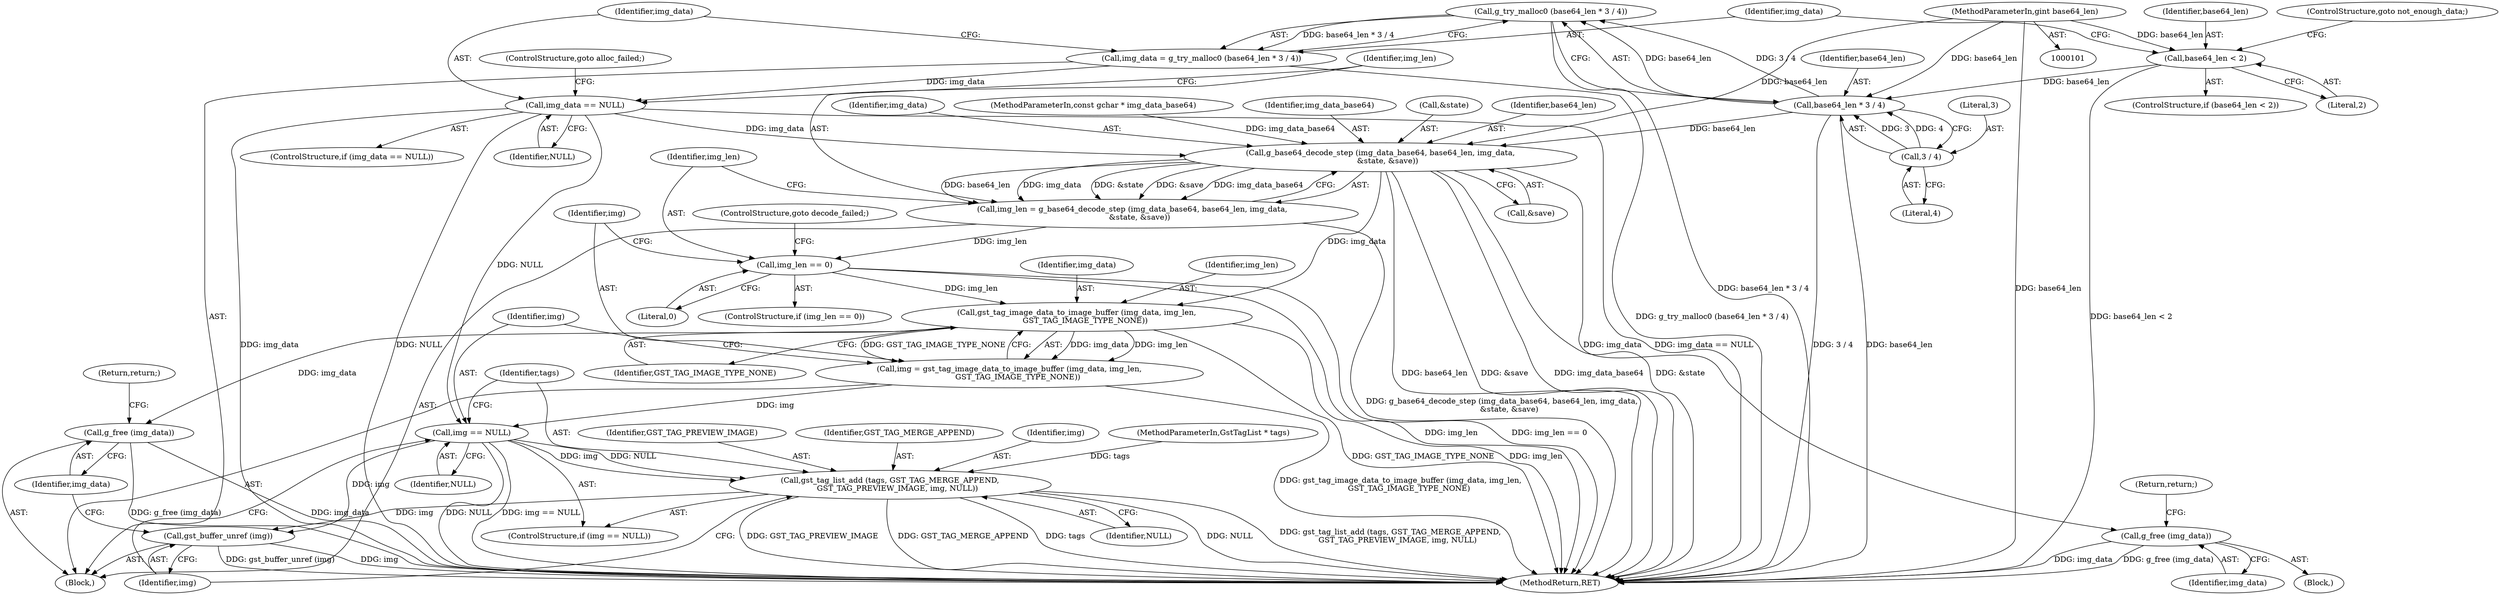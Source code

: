 digraph "1_gstreamer_566583e87147f774e7fc4c78b5f7e61d427e40a9@API" {
"1000124" [label="(Call,g_try_malloc0 (base64_len * 3 / 4))"];
"1000125" [label="(Call,base64_len * 3 / 4)"];
"1000118" [label="(Call,base64_len < 2)"];
"1000104" [label="(MethodParameterIn,gint base64_len)"];
"1000127" [label="(Call,3 / 4)"];
"1000122" [label="(Call,img_data = g_try_malloc0 (base64_len * 3 / 4))"];
"1000131" [label="(Call,img_data == NULL)"];
"1000137" [label="(Call,g_base64_decode_step (img_data_base64, base64_len, img_data,\n      &state, &save))"];
"1000135" [label="(Call,img_len = g_base64_decode_step (img_data_base64, base64_len, img_data,\n      &state, &save))"];
"1000146" [label="(Call,img_len == 0)"];
"1000152" [label="(Call,gst_tag_image_data_to_image_buffer (img_data, img_len,\n       GST_TAG_IMAGE_TYPE_NONE))"];
"1000150" [label="(Call,img = gst_tag_image_data_to_image_buffer (img_data, img_len,\n       GST_TAG_IMAGE_TYPE_NONE))"];
"1000157" [label="(Call,img == NULL)"];
"1000160" [label="(Call,gst_tag_list_add (tags, GST_TAG_MERGE_APPEND,\n      GST_TAG_PREVIEW_IMAGE, img, NULL))"];
"1000166" [label="(Call,gst_buffer_unref (img))"];
"1000168" [label="(Call,g_free (img_data))"];
"1000186" [label="(Call,g_free (img_data))"];
"1000151" [label="(Identifier,img)"];
"1000122" [label="(Call,img_data = g_try_malloc0 (base64_len * 3 / 4))"];
"1000150" [label="(Call,img = gst_tag_image_data_to_image_buffer (img_data, img_len,\n       GST_TAG_IMAGE_TYPE_NONE))"];
"1000117" [label="(ControlStructure,if (base64_len < 2))"];
"1000155" [label="(Identifier,GST_TAG_IMAGE_TYPE_NONE)"];
"1000143" [label="(Call,&save)"];
"1000186" [label="(Call,g_free (img_data))"];
"1000154" [label="(Identifier,img_len)"];
"1000141" [label="(Call,&state)"];
"1000162" [label="(Identifier,GST_TAG_MERGE_APPEND)"];
"1000161" [label="(Identifier,tags)"];
"1000118" [label="(Call,base64_len < 2)"];
"1000105" [label="(Block,)"];
"1000128" [label="(Literal,3)"];
"1000119" [label="(Identifier,base64_len)"];
"1000160" [label="(Call,gst_tag_list_add (tags, GST_TAG_MERGE_APPEND,\n      GST_TAG_PREVIEW_IMAGE, img, NULL))"];
"1000169" [label="(Identifier,img_data)"];
"1000159" [label="(Identifier,NULL)"];
"1000136" [label="(Identifier,img_len)"];
"1000133" [label="(Identifier,NULL)"];
"1000166" [label="(Call,gst_buffer_unref (img))"];
"1000121" [label="(ControlStructure,goto not_enough_data;)"];
"1000139" [label="(Identifier,base64_len)"];
"1000183" [label="(Block,)"];
"1000140" [label="(Identifier,img_data)"];
"1000120" [label="(Literal,2)"];
"1000131" [label="(Call,img_data == NULL)"];
"1000134" [label="(ControlStructure,goto alloc_failed;)"];
"1000153" [label="(Identifier,img_data)"];
"1000130" [label="(ControlStructure,if (img_data == NULL))"];
"1000103" [label="(MethodParameterIn,const gchar * img_data_base64)"];
"1000102" [label="(MethodParameterIn,GstTagList * tags)"];
"1000135" [label="(Call,img_len = g_base64_decode_step (img_data_base64, base64_len, img_data,\n      &state, &save))"];
"1000165" [label="(Identifier,NULL)"];
"1000137" [label="(Call,g_base64_decode_step (img_data_base64, base64_len, img_data,\n      &state, &save))"];
"1000125" [label="(Call,base64_len * 3 / 4)"];
"1000157" [label="(Call,img == NULL)"];
"1000156" [label="(ControlStructure,if (img == NULL))"];
"1000167" [label="(Identifier,img)"];
"1000104" [label="(MethodParameterIn,gint base64_len)"];
"1000147" [label="(Identifier,img_len)"];
"1000138" [label="(Identifier,img_data_base64)"];
"1000152" [label="(Call,gst_tag_image_data_to_image_buffer (img_data, img_len,\n       GST_TAG_IMAGE_TYPE_NONE))"];
"1000145" [label="(ControlStructure,if (img_len == 0))"];
"1000126" [label="(Identifier,base64_len)"];
"1000170" [label="(Return,return;)"];
"1000123" [label="(Identifier,img_data)"];
"1000196" [label="(MethodReturn,RET)"];
"1000149" [label="(ControlStructure,goto decode_failed;)"];
"1000124" [label="(Call,g_try_malloc0 (base64_len * 3 / 4))"];
"1000158" [label="(Identifier,img)"];
"1000187" [label="(Identifier,img_data)"];
"1000127" [label="(Call,3 / 4)"];
"1000129" [label="(Literal,4)"];
"1000168" [label="(Call,g_free (img_data))"];
"1000146" [label="(Call,img_len == 0)"];
"1000188" [label="(Return,return;)"];
"1000148" [label="(Literal,0)"];
"1000163" [label="(Identifier,GST_TAG_PREVIEW_IMAGE)"];
"1000132" [label="(Identifier,img_data)"];
"1000164" [label="(Identifier,img)"];
"1000124" -> "1000122"  [label="AST: "];
"1000124" -> "1000125"  [label="CFG: "];
"1000125" -> "1000124"  [label="AST: "];
"1000122" -> "1000124"  [label="CFG: "];
"1000124" -> "1000196"  [label="DDG: base64_len * 3 / 4"];
"1000124" -> "1000122"  [label="DDG: base64_len * 3 / 4"];
"1000125" -> "1000124"  [label="DDG: base64_len"];
"1000125" -> "1000124"  [label="DDG: 3 / 4"];
"1000125" -> "1000127"  [label="CFG: "];
"1000126" -> "1000125"  [label="AST: "];
"1000127" -> "1000125"  [label="AST: "];
"1000125" -> "1000196"  [label="DDG: 3 / 4"];
"1000125" -> "1000196"  [label="DDG: base64_len"];
"1000118" -> "1000125"  [label="DDG: base64_len"];
"1000104" -> "1000125"  [label="DDG: base64_len"];
"1000127" -> "1000125"  [label="DDG: 3"];
"1000127" -> "1000125"  [label="DDG: 4"];
"1000125" -> "1000137"  [label="DDG: base64_len"];
"1000118" -> "1000117"  [label="AST: "];
"1000118" -> "1000120"  [label="CFG: "];
"1000119" -> "1000118"  [label="AST: "];
"1000120" -> "1000118"  [label="AST: "];
"1000121" -> "1000118"  [label="CFG: "];
"1000123" -> "1000118"  [label="CFG: "];
"1000118" -> "1000196"  [label="DDG: base64_len < 2"];
"1000104" -> "1000118"  [label="DDG: base64_len"];
"1000104" -> "1000101"  [label="AST: "];
"1000104" -> "1000196"  [label="DDG: base64_len"];
"1000104" -> "1000137"  [label="DDG: base64_len"];
"1000127" -> "1000129"  [label="CFG: "];
"1000128" -> "1000127"  [label="AST: "];
"1000129" -> "1000127"  [label="AST: "];
"1000122" -> "1000105"  [label="AST: "];
"1000123" -> "1000122"  [label="AST: "];
"1000132" -> "1000122"  [label="CFG: "];
"1000122" -> "1000196"  [label="DDG: g_try_malloc0 (base64_len * 3 / 4)"];
"1000122" -> "1000131"  [label="DDG: img_data"];
"1000131" -> "1000130"  [label="AST: "];
"1000131" -> "1000133"  [label="CFG: "];
"1000132" -> "1000131"  [label="AST: "];
"1000133" -> "1000131"  [label="AST: "];
"1000134" -> "1000131"  [label="CFG: "];
"1000136" -> "1000131"  [label="CFG: "];
"1000131" -> "1000196"  [label="DDG: img_data"];
"1000131" -> "1000196"  [label="DDG: NULL"];
"1000131" -> "1000196"  [label="DDG: img_data == NULL"];
"1000131" -> "1000137"  [label="DDG: img_data"];
"1000131" -> "1000157"  [label="DDG: NULL"];
"1000137" -> "1000135"  [label="AST: "];
"1000137" -> "1000143"  [label="CFG: "];
"1000138" -> "1000137"  [label="AST: "];
"1000139" -> "1000137"  [label="AST: "];
"1000140" -> "1000137"  [label="AST: "];
"1000141" -> "1000137"  [label="AST: "];
"1000143" -> "1000137"  [label="AST: "];
"1000135" -> "1000137"  [label="CFG: "];
"1000137" -> "1000196"  [label="DDG: img_data_base64"];
"1000137" -> "1000196"  [label="DDG: &state"];
"1000137" -> "1000196"  [label="DDG: base64_len"];
"1000137" -> "1000196"  [label="DDG: &save"];
"1000137" -> "1000135"  [label="DDG: base64_len"];
"1000137" -> "1000135"  [label="DDG: img_data"];
"1000137" -> "1000135"  [label="DDG: &state"];
"1000137" -> "1000135"  [label="DDG: &save"];
"1000137" -> "1000135"  [label="DDG: img_data_base64"];
"1000103" -> "1000137"  [label="DDG: img_data_base64"];
"1000137" -> "1000152"  [label="DDG: img_data"];
"1000137" -> "1000186"  [label="DDG: img_data"];
"1000135" -> "1000105"  [label="AST: "];
"1000136" -> "1000135"  [label="AST: "];
"1000147" -> "1000135"  [label="CFG: "];
"1000135" -> "1000196"  [label="DDG: g_base64_decode_step (img_data_base64, base64_len, img_data,\n      &state, &save)"];
"1000135" -> "1000146"  [label="DDG: img_len"];
"1000146" -> "1000145"  [label="AST: "];
"1000146" -> "1000148"  [label="CFG: "];
"1000147" -> "1000146"  [label="AST: "];
"1000148" -> "1000146"  [label="AST: "];
"1000149" -> "1000146"  [label="CFG: "];
"1000151" -> "1000146"  [label="CFG: "];
"1000146" -> "1000196"  [label="DDG: img_len == 0"];
"1000146" -> "1000196"  [label="DDG: img_len"];
"1000146" -> "1000152"  [label="DDG: img_len"];
"1000152" -> "1000150"  [label="AST: "];
"1000152" -> "1000155"  [label="CFG: "];
"1000153" -> "1000152"  [label="AST: "];
"1000154" -> "1000152"  [label="AST: "];
"1000155" -> "1000152"  [label="AST: "];
"1000150" -> "1000152"  [label="CFG: "];
"1000152" -> "1000196"  [label="DDG: img_len"];
"1000152" -> "1000196"  [label="DDG: GST_TAG_IMAGE_TYPE_NONE"];
"1000152" -> "1000150"  [label="DDG: img_data"];
"1000152" -> "1000150"  [label="DDG: img_len"];
"1000152" -> "1000150"  [label="DDG: GST_TAG_IMAGE_TYPE_NONE"];
"1000152" -> "1000168"  [label="DDG: img_data"];
"1000150" -> "1000105"  [label="AST: "];
"1000151" -> "1000150"  [label="AST: "];
"1000158" -> "1000150"  [label="CFG: "];
"1000150" -> "1000196"  [label="DDG: gst_tag_image_data_to_image_buffer (img_data, img_len,\n       GST_TAG_IMAGE_TYPE_NONE)"];
"1000150" -> "1000157"  [label="DDG: img"];
"1000157" -> "1000156"  [label="AST: "];
"1000157" -> "1000159"  [label="CFG: "];
"1000158" -> "1000157"  [label="AST: "];
"1000159" -> "1000157"  [label="AST: "];
"1000161" -> "1000157"  [label="CFG: "];
"1000167" -> "1000157"  [label="CFG: "];
"1000157" -> "1000196"  [label="DDG: NULL"];
"1000157" -> "1000196"  [label="DDG: img == NULL"];
"1000157" -> "1000160"  [label="DDG: img"];
"1000157" -> "1000160"  [label="DDG: NULL"];
"1000157" -> "1000166"  [label="DDG: img"];
"1000160" -> "1000156"  [label="AST: "];
"1000160" -> "1000165"  [label="CFG: "];
"1000161" -> "1000160"  [label="AST: "];
"1000162" -> "1000160"  [label="AST: "];
"1000163" -> "1000160"  [label="AST: "];
"1000164" -> "1000160"  [label="AST: "];
"1000165" -> "1000160"  [label="AST: "];
"1000167" -> "1000160"  [label="CFG: "];
"1000160" -> "1000196"  [label="DDG: gst_tag_list_add (tags, GST_TAG_MERGE_APPEND,\n      GST_TAG_PREVIEW_IMAGE, img, NULL)"];
"1000160" -> "1000196"  [label="DDG: GST_TAG_PREVIEW_IMAGE"];
"1000160" -> "1000196"  [label="DDG: GST_TAG_MERGE_APPEND"];
"1000160" -> "1000196"  [label="DDG: tags"];
"1000160" -> "1000196"  [label="DDG: NULL"];
"1000102" -> "1000160"  [label="DDG: tags"];
"1000160" -> "1000166"  [label="DDG: img"];
"1000166" -> "1000105"  [label="AST: "];
"1000166" -> "1000167"  [label="CFG: "];
"1000167" -> "1000166"  [label="AST: "];
"1000169" -> "1000166"  [label="CFG: "];
"1000166" -> "1000196"  [label="DDG: gst_buffer_unref (img)"];
"1000166" -> "1000196"  [label="DDG: img"];
"1000168" -> "1000105"  [label="AST: "];
"1000168" -> "1000169"  [label="CFG: "];
"1000169" -> "1000168"  [label="AST: "];
"1000170" -> "1000168"  [label="CFG: "];
"1000168" -> "1000196"  [label="DDG: img_data"];
"1000168" -> "1000196"  [label="DDG: g_free (img_data)"];
"1000186" -> "1000183"  [label="AST: "];
"1000186" -> "1000187"  [label="CFG: "];
"1000187" -> "1000186"  [label="AST: "];
"1000188" -> "1000186"  [label="CFG: "];
"1000186" -> "1000196"  [label="DDG: img_data"];
"1000186" -> "1000196"  [label="DDG: g_free (img_data)"];
}
